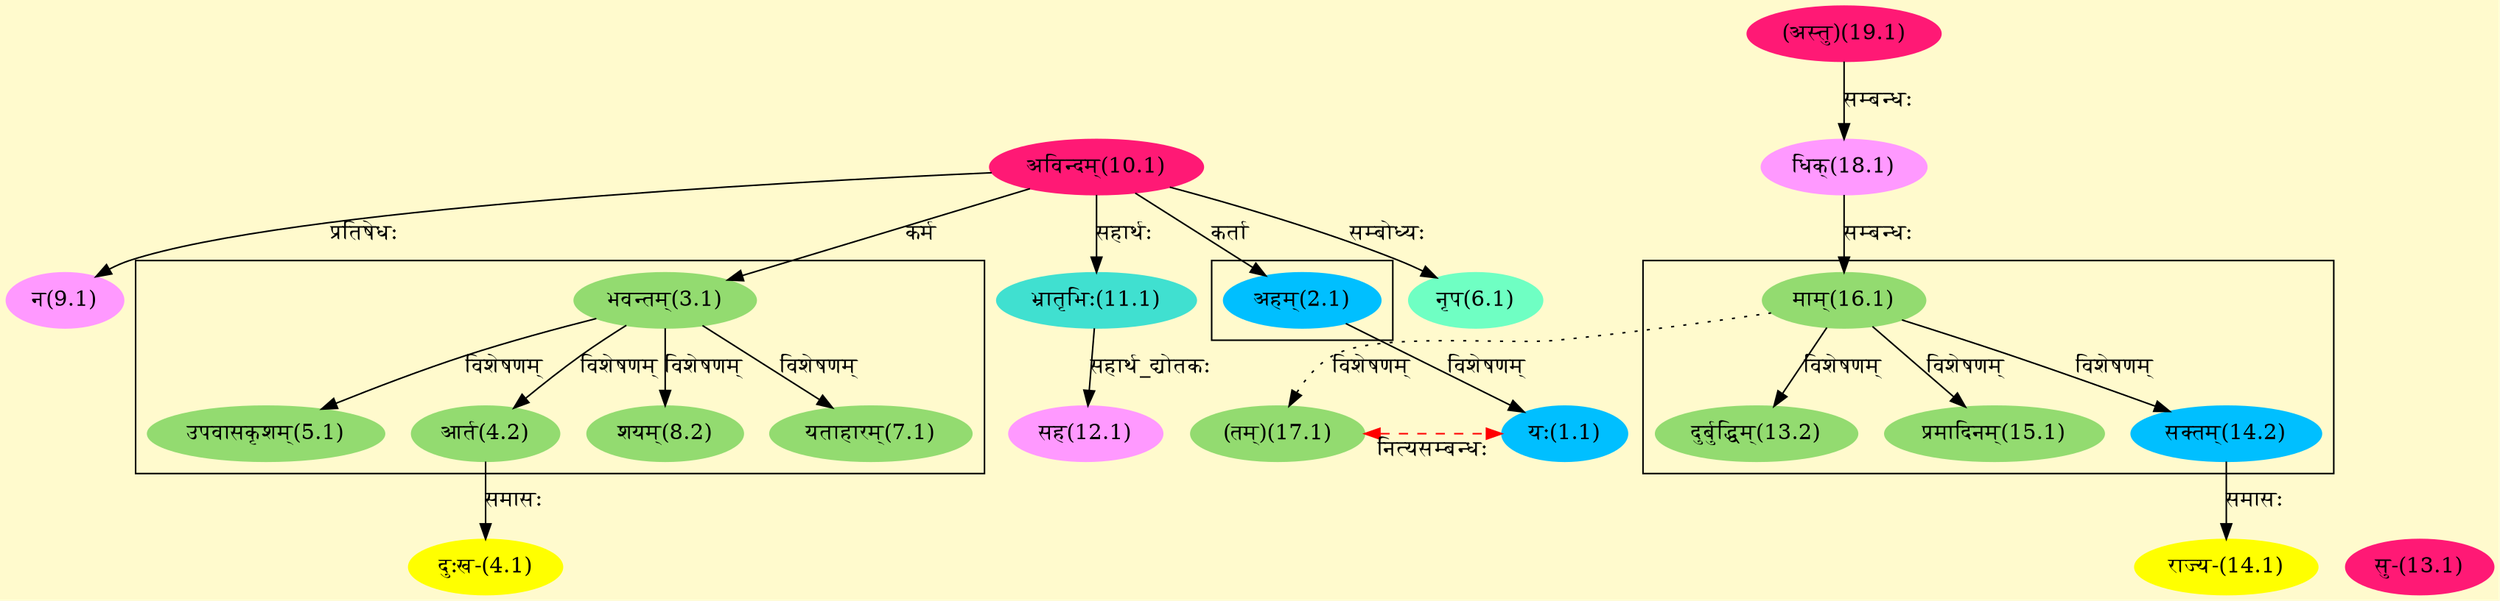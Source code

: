 digraph G{
rankdir=BT;
 compound=true;
 bgcolor="lemonchiffon1";

subgraph cluster_1{
Node1_1 [style=filled, color="#00BFFF" label = "यः(1.1)"]
Node2_1 [style=filled, color="#00BFFF" label = "अहम्(2.1)"]

}

subgraph cluster_2{
Node4_2 [style=filled, color="#93DB70" label = "आर्त(4.2)"]
Node3_1 [style=filled, color="#93DB70" label = "भवन्तम्(3.1)"]
Node5_1 [style=filled, color="#93DB70" label = "उपवासकृशम्(5.1)"]
Node7_1 [style=filled, color="#93DB70" label = "यताहारम्(7.1)"]
Node8_2 [style=filled, color="#93DB70" label = "शयम्(8.2)"]

}

subgraph cluster_3{
Node13_2 [style=filled, color="#93DB70" label = "दुर्बुद्धिम्(13.2)"]
Node16_1 [style=filled, color="#93DB70" label = "माम्(16.1)"]
Node14_2 [style=filled, color="#00BFFF" label = "सक्तम्(14.2)"]
Node15_1 [style=filled, color="#93DB70" label = "प्रमादिनम्(15.1)"]
Node17_1 [style=filled, color="#93DB70" label = "(तम्)(17.1)"]

}
Node2_1 [style=filled, color="#00BFFF" label = "अहम्(2.1)"]
Node10_1 [style=filled, color="#FF1975" label = "अविन्दम्(10.1)"]
Node3_1 [style=filled, color="#93DB70" label = "भवन्तम्(3.1)"]
Node4_1 [style=filled, color="#FFFF00" label = "दुःख-(4.1)"]
Node4_2 [style=filled, color="#93DB70" label = "आर्त(4.2)"]
Node6_1 [style=filled, color="#6FFFC3" label = "नृप(6.1)"]
Node9_1 [style=filled, color="#FF99FF" label = "न(9.1)"]
Node [style=filled, color="" label = "()"]
Node11_1 [style=filled, color="#40E0D0" label = "भ्रातृभिः(11.1)"]
Node12_1 [style=filled, color="#FF99FF" label = "सह(12.1)"]
Node13_1 [style=filled, color="#FF1975" label = "सु-(13.1)"]
Node14_1 [style=filled, color="#FFFF00" label = "राज्य-(14.1)"]
Node14_2 [style=filled, color="#00BFFF" label = "सक्तम्(14.2)"]
Node16_1 [style=filled, color="#93DB70" label = "माम्(16.1)"]
Node18_1 [style=filled, color="#FF99FF" label = "धिक्(18.1)"]
Node17_1 [style=filled, color="#93DB70" label = "(तम्)(17.1)"]
Node1_1 [style=filled, color="#00BFFF" label = "यः(1.1)"]
Node19_1 [style=filled, color="#FF1975" label = "(अस्तु)(19.1)"]
{rank = same; Node17_1; Node1_1;}
/* Start of Relations section */

Node1_1 -> Node2_1 [  label="विशेषणम्"  dir="back" ]
Node2_1 -> Node10_1 [  label="कर्ता"  dir="back" ]
Node3_1 -> Node10_1 [  label="कर्म"  dir="back" ]
Node4_1 -> Node4_2 [  label="समासः"  dir="back" ]
Node4_2 -> Node3_1 [  label="विशेषणम्"  dir="back" ]
Node5_1 -> Node3_1 [  label="विशेषणम्"  dir="back" ]
Node6_1 -> Node10_1 [  label="सम्बोध्यः"  dir="back" ]
Node7_1 -> Node3_1 [  label="विशेषणम्"  dir="back" ]
Node8_2 -> Node3_1 [  label="विशेषणम्"  dir="back" ]
Node9_1 -> Node10_1 [  label="प्रतिषेधः"  dir="back" ]
Node11_1 -> Node10_1 [  label="सहार्थः"  dir="back" ]
Node12_1 -> Node11_1 [  label="सहार्थ_द्योतकः"  dir="back" ]
Node13_2 -> Node16_1 [  label="विशेषणम्"  dir="back" ]
Node14_1 -> Node14_2 [  label="समासः"  dir="back" ]
Node14_2 -> Node16_1 [  label="विशेषणम्"  dir="back" ]
Node15_1 -> Node16_1 [  label="विशेषणम्"  dir="back" ]
Node16_1 -> Node18_1 [  label="सम्बन्धः"  dir="back" ]
Node17_1 -> Node1_1 [ style=dashed color="red" label="नित्यसम्बन्धः"  dir="both" ]
Node17_1 -> Node16_1 [ style=dotted label="विशेषणम्"  dir="back" ]
Node18_1 -> Node19_1 [  label="सम्बन्धः"  dir="back" ]
}
